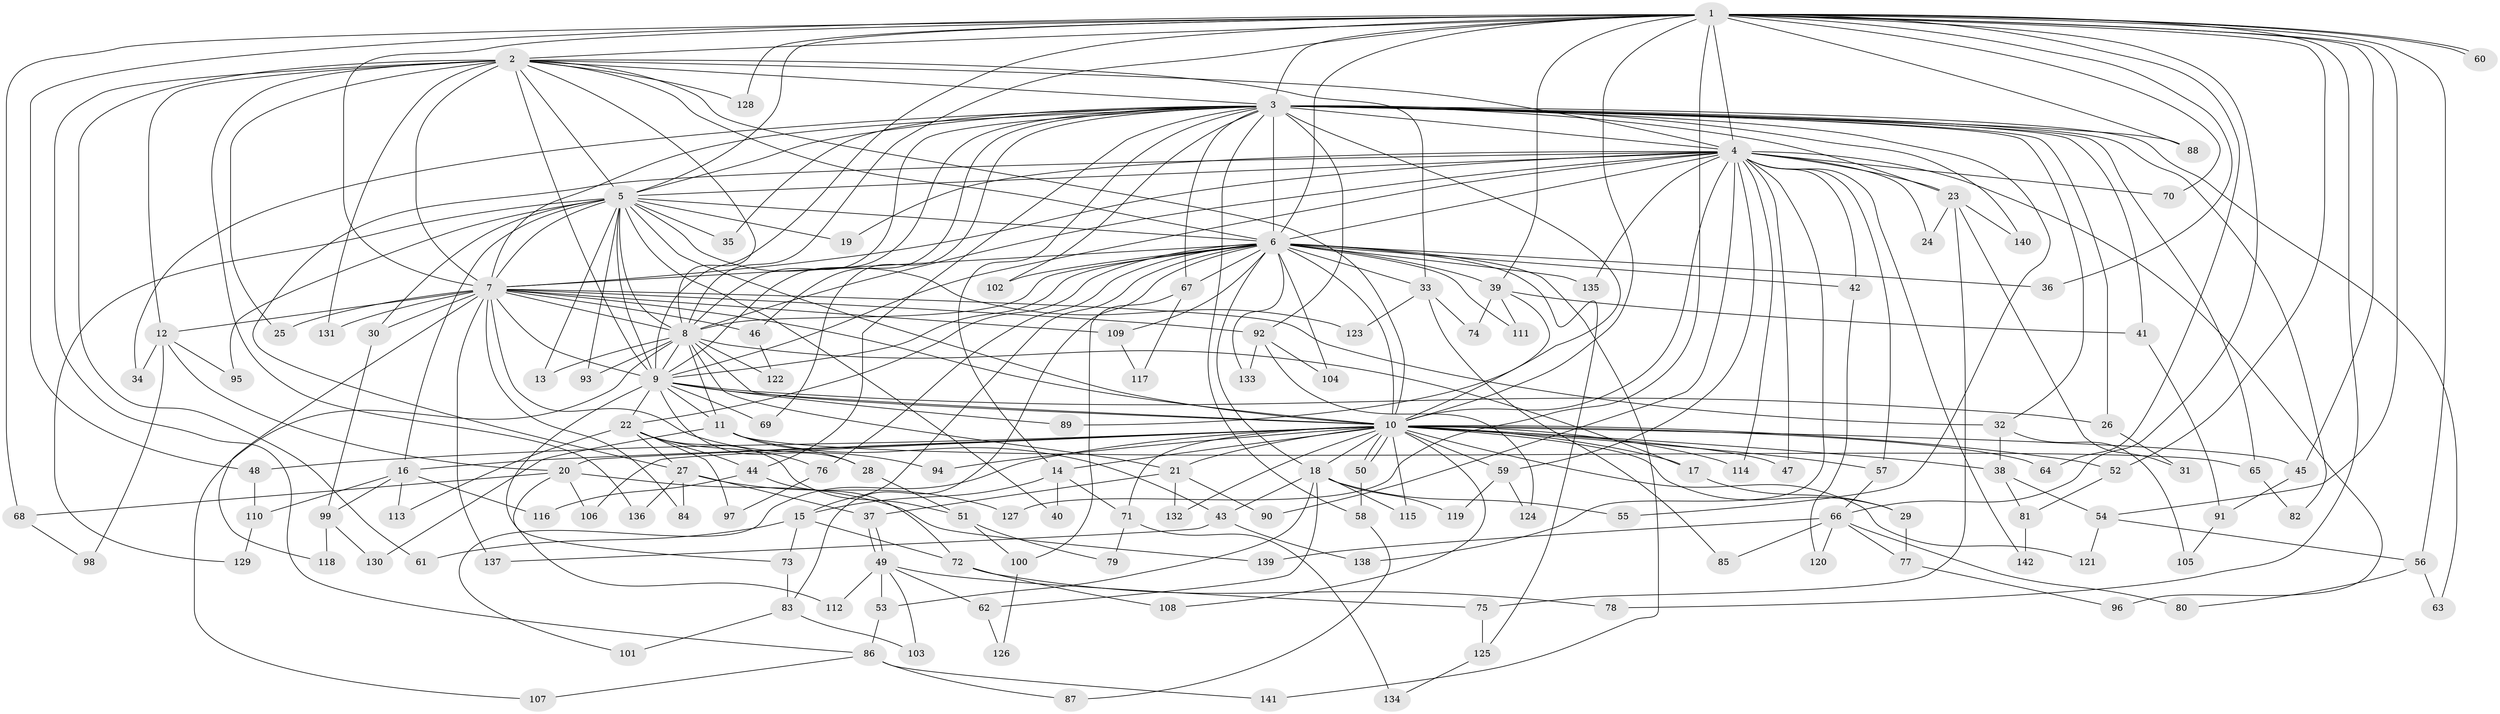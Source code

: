 // coarse degree distribution, {31: 0.023809523809523808, 17: 0.023809523809523808, 18: 0.023809523809523808, 12: 0.023809523809523808, 11: 0.023809523809523808, 10: 0.023809523809523808, 25: 0.023809523809523808, 6: 0.07142857142857142, 2: 0.30952380952380953, 3: 0.09523809523809523, 7: 0.023809523809523808, 4: 0.16666666666666666, 5: 0.09523809523809523, 1: 0.07142857142857142}
// Generated by graph-tools (version 1.1) at 2025/17/03/04/25 18:17:39]
// undirected, 142 vertices, 309 edges
graph export_dot {
graph [start="1"]
  node [color=gray90,style=filled];
  1;
  2;
  3;
  4;
  5;
  6;
  7;
  8;
  9;
  10;
  11;
  12;
  13;
  14;
  15;
  16;
  17;
  18;
  19;
  20;
  21;
  22;
  23;
  24;
  25;
  26;
  27;
  28;
  29;
  30;
  31;
  32;
  33;
  34;
  35;
  36;
  37;
  38;
  39;
  40;
  41;
  42;
  43;
  44;
  45;
  46;
  47;
  48;
  49;
  50;
  51;
  52;
  53;
  54;
  55;
  56;
  57;
  58;
  59;
  60;
  61;
  62;
  63;
  64;
  65;
  66;
  67;
  68;
  69;
  70;
  71;
  72;
  73;
  74;
  75;
  76;
  77;
  78;
  79;
  80;
  81;
  82;
  83;
  84;
  85;
  86;
  87;
  88;
  89;
  90;
  91;
  92;
  93;
  94;
  95;
  96;
  97;
  98;
  99;
  100;
  101;
  102;
  103;
  104;
  105;
  106;
  107;
  108;
  109;
  110;
  111;
  112;
  113;
  114;
  115;
  116;
  117;
  118;
  119;
  120;
  121;
  122;
  123;
  124;
  125;
  126;
  127;
  128;
  129;
  130;
  131;
  132;
  133;
  134;
  135;
  136;
  137;
  138;
  139;
  140;
  141;
  142;
  1 -- 2;
  1 -- 3;
  1 -- 4;
  1 -- 5;
  1 -- 6;
  1 -- 7;
  1 -- 8;
  1 -- 9;
  1 -- 10;
  1 -- 36;
  1 -- 39;
  1 -- 45;
  1 -- 48;
  1 -- 52;
  1 -- 54;
  1 -- 56;
  1 -- 60;
  1 -- 60;
  1 -- 64;
  1 -- 66;
  1 -- 68;
  1 -- 70;
  1 -- 78;
  1 -- 88;
  1 -- 127;
  1 -- 128;
  2 -- 3;
  2 -- 4;
  2 -- 5;
  2 -- 6;
  2 -- 7;
  2 -- 8;
  2 -- 9;
  2 -- 10;
  2 -- 12;
  2 -- 25;
  2 -- 33;
  2 -- 61;
  2 -- 86;
  2 -- 128;
  2 -- 131;
  2 -- 136;
  3 -- 4;
  3 -- 5;
  3 -- 6;
  3 -- 7;
  3 -- 8;
  3 -- 9;
  3 -- 10;
  3 -- 14;
  3 -- 23;
  3 -- 26;
  3 -- 32;
  3 -- 34;
  3 -- 35;
  3 -- 41;
  3 -- 44;
  3 -- 46;
  3 -- 55;
  3 -- 58;
  3 -- 63;
  3 -- 65;
  3 -- 67;
  3 -- 69;
  3 -- 82;
  3 -- 88;
  3 -- 92;
  3 -- 102;
  3 -- 140;
  4 -- 5;
  4 -- 6;
  4 -- 7;
  4 -- 8;
  4 -- 9;
  4 -- 10;
  4 -- 19;
  4 -- 23;
  4 -- 24;
  4 -- 27;
  4 -- 42;
  4 -- 47;
  4 -- 57;
  4 -- 59;
  4 -- 70;
  4 -- 90;
  4 -- 96;
  4 -- 114;
  4 -- 135;
  4 -- 138;
  4 -- 142;
  5 -- 6;
  5 -- 7;
  5 -- 8;
  5 -- 9;
  5 -- 10;
  5 -- 13;
  5 -- 16;
  5 -- 19;
  5 -- 30;
  5 -- 35;
  5 -- 40;
  5 -- 93;
  5 -- 95;
  5 -- 123;
  5 -- 129;
  6 -- 7;
  6 -- 8;
  6 -- 9;
  6 -- 10;
  6 -- 15;
  6 -- 18;
  6 -- 22;
  6 -- 33;
  6 -- 36;
  6 -- 39;
  6 -- 42;
  6 -- 67;
  6 -- 76;
  6 -- 83;
  6 -- 102;
  6 -- 104;
  6 -- 109;
  6 -- 111;
  6 -- 125;
  6 -- 133;
  6 -- 135;
  6 -- 141;
  7 -- 8;
  7 -- 9;
  7 -- 10;
  7 -- 12;
  7 -- 25;
  7 -- 30;
  7 -- 32;
  7 -- 46;
  7 -- 84;
  7 -- 92;
  7 -- 94;
  7 -- 109;
  7 -- 118;
  7 -- 131;
  7 -- 137;
  8 -- 9;
  8 -- 10;
  8 -- 11;
  8 -- 13;
  8 -- 17;
  8 -- 21;
  8 -- 93;
  8 -- 107;
  8 -- 122;
  9 -- 10;
  9 -- 11;
  9 -- 22;
  9 -- 26;
  9 -- 28;
  9 -- 69;
  9 -- 73;
  9 -- 89;
  10 -- 14;
  10 -- 16;
  10 -- 17;
  10 -- 18;
  10 -- 20;
  10 -- 21;
  10 -- 29;
  10 -- 38;
  10 -- 45;
  10 -- 47;
  10 -- 48;
  10 -- 50;
  10 -- 50;
  10 -- 52;
  10 -- 57;
  10 -- 59;
  10 -- 64;
  10 -- 71;
  10 -- 94;
  10 -- 101;
  10 -- 106;
  10 -- 108;
  10 -- 114;
  10 -- 115;
  10 -- 121;
  10 -- 132;
  11 -- 28;
  11 -- 43;
  11 -- 65;
  11 -- 130;
  12 -- 20;
  12 -- 34;
  12 -- 95;
  12 -- 98;
  14 -- 15;
  14 -- 40;
  14 -- 71;
  15 -- 61;
  15 -- 72;
  15 -- 73;
  16 -- 99;
  16 -- 110;
  16 -- 113;
  16 -- 116;
  17 -- 29;
  18 -- 43;
  18 -- 53;
  18 -- 55;
  18 -- 62;
  18 -- 115;
  18 -- 119;
  20 -- 68;
  20 -- 106;
  20 -- 112;
  20 -- 139;
  21 -- 37;
  21 -- 90;
  21 -- 132;
  22 -- 27;
  22 -- 44;
  22 -- 51;
  22 -- 76;
  22 -- 97;
  22 -- 113;
  23 -- 24;
  23 -- 31;
  23 -- 75;
  23 -- 140;
  26 -- 31;
  27 -- 37;
  27 -- 84;
  27 -- 127;
  27 -- 136;
  28 -- 51;
  29 -- 77;
  30 -- 99;
  32 -- 38;
  32 -- 105;
  33 -- 74;
  33 -- 85;
  33 -- 123;
  37 -- 49;
  37 -- 49;
  38 -- 54;
  38 -- 81;
  39 -- 41;
  39 -- 74;
  39 -- 89;
  39 -- 111;
  41 -- 91;
  42 -- 120;
  43 -- 137;
  43 -- 138;
  44 -- 72;
  44 -- 116;
  45 -- 91;
  46 -- 122;
  48 -- 110;
  49 -- 53;
  49 -- 62;
  49 -- 75;
  49 -- 103;
  49 -- 112;
  50 -- 58;
  51 -- 79;
  51 -- 100;
  52 -- 81;
  53 -- 86;
  54 -- 56;
  54 -- 121;
  56 -- 63;
  56 -- 80;
  57 -- 66;
  58 -- 87;
  59 -- 119;
  59 -- 124;
  62 -- 126;
  65 -- 82;
  66 -- 77;
  66 -- 80;
  66 -- 85;
  66 -- 120;
  66 -- 139;
  67 -- 100;
  67 -- 117;
  68 -- 98;
  71 -- 79;
  71 -- 134;
  72 -- 78;
  72 -- 108;
  73 -- 83;
  75 -- 125;
  76 -- 97;
  77 -- 96;
  81 -- 142;
  83 -- 101;
  83 -- 103;
  86 -- 87;
  86 -- 107;
  86 -- 141;
  91 -- 105;
  92 -- 104;
  92 -- 124;
  92 -- 133;
  99 -- 118;
  99 -- 130;
  100 -- 126;
  109 -- 117;
  110 -- 129;
  125 -- 134;
}
